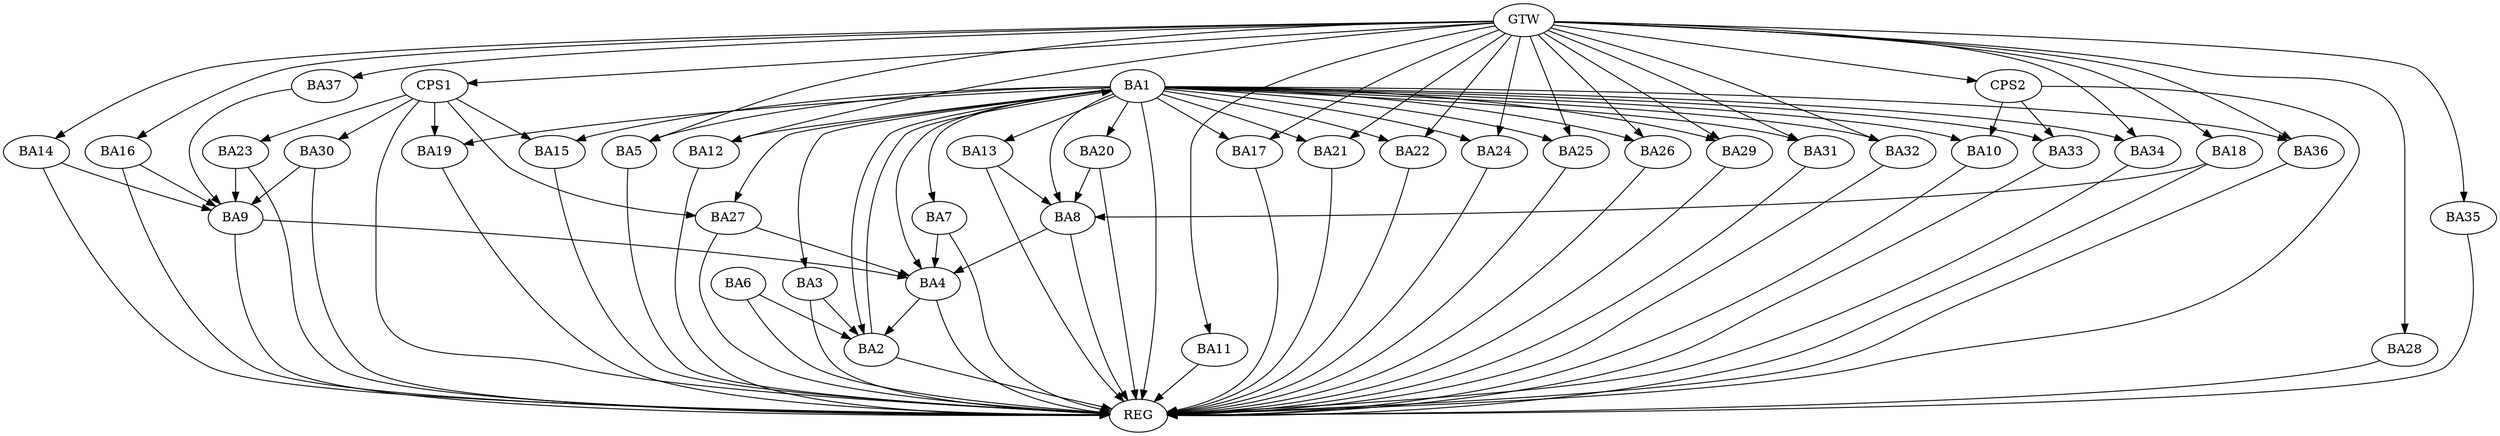 strict digraph G {
  BA1 [ label="BA1" ];
  BA2 [ label="BA2" ];
  BA3 [ label="BA3" ];
  BA4 [ label="BA4" ];
  BA5 [ label="BA5" ];
  BA6 [ label="BA6" ];
  BA7 [ label="BA7" ];
  BA8 [ label="BA8" ];
  BA9 [ label="BA9" ];
  BA10 [ label="BA10" ];
  BA11 [ label="BA11" ];
  BA12 [ label="BA12" ];
  BA13 [ label="BA13" ];
  BA14 [ label="BA14" ];
  BA15 [ label="BA15" ];
  BA16 [ label="BA16" ];
  BA17 [ label="BA17" ];
  BA18 [ label="BA18" ];
  BA19 [ label="BA19" ];
  BA20 [ label="BA20" ];
  BA21 [ label="BA21" ];
  BA22 [ label="BA22" ];
  BA23 [ label="BA23" ];
  BA24 [ label="BA24" ];
  BA25 [ label="BA25" ];
  BA26 [ label="BA26" ];
  BA27 [ label="BA27" ];
  BA28 [ label="BA28" ];
  BA29 [ label="BA29" ];
  BA30 [ label="BA30" ];
  BA31 [ label="BA31" ];
  BA32 [ label="BA32" ];
  BA33 [ label="BA33" ];
  BA34 [ label="BA34" ];
  BA35 [ label="BA35" ];
  BA36 [ label="BA36" ];
  BA37 [ label="BA37" ];
  CPS1 [ label="CPS1" ];
  CPS2 [ label="CPS2" ];
  GTW [ label="GTW" ];
  REG [ label="REG" ];
  BA1 -> BA2;
  BA2 -> BA1;
  BA3 -> BA2;
  BA4 -> BA2;
  BA6 -> BA2;
  BA7 -> BA4;
  BA8 -> BA4;
  BA9 -> BA4;
  BA13 -> BA8;
  BA14 -> BA9;
  BA16 -> BA9;
  BA18 -> BA8;
  BA20 -> BA8;
  BA23 -> BA9;
  BA27 -> BA4;
  BA30 -> BA9;
  BA37 -> BA9;
  CPS1 -> BA30;
  CPS1 -> BA23;
  CPS1 -> BA27;
  CPS1 -> BA19;
  CPS1 -> BA15;
  CPS2 -> BA33;
  CPS2 -> BA10;
  GTW -> BA5;
  GTW -> BA11;
  GTW -> BA12;
  GTW -> BA14;
  GTW -> BA16;
  GTW -> BA17;
  GTW -> BA18;
  GTW -> BA21;
  GTW -> BA22;
  GTW -> BA24;
  GTW -> BA25;
  GTW -> BA26;
  GTW -> BA28;
  GTW -> BA29;
  GTW -> BA31;
  GTW -> BA32;
  GTW -> BA34;
  GTW -> BA35;
  GTW -> BA36;
  GTW -> BA37;
  GTW -> CPS1;
  GTW -> CPS2;
  BA1 -> REG;
  BA2 -> REG;
  BA3 -> REG;
  BA4 -> REG;
  BA5 -> REG;
  BA6 -> REG;
  BA7 -> REG;
  BA8 -> REG;
  BA9 -> REG;
  BA10 -> REG;
  BA11 -> REG;
  BA12 -> REG;
  BA13 -> REG;
  BA14 -> REG;
  BA15 -> REG;
  BA16 -> REG;
  BA17 -> REG;
  BA18 -> REG;
  BA19 -> REG;
  BA20 -> REG;
  BA21 -> REG;
  BA22 -> REG;
  BA23 -> REG;
  BA24 -> REG;
  BA25 -> REG;
  BA26 -> REG;
  BA27 -> REG;
  BA28 -> REG;
  BA29 -> REG;
  BA30 -> REG;
  BA31 -> REG;
  BA32 -> REG;
  BA33 -> REG;
  BA34 -> REG;
  BA35 -> REG;
  BA36 -> REG;
  CPS1 -> REG;
  CPS2 -> REG;
  BA1 -> BA25;
  BA1 -> BA17;
  BA1 -> BA27;
  BA1 -> BA31;
  BA1 -> BA13;
  BA1 -> BA8;
  BA1 -> BA22;
  BA1 -> BA12;
  BA1 -> BA7;
  BA1 -> BA4;
  BA1 -> BA15;
  BA1 -> BA5;
  BA1 -> BA20;
  BA1 -> BA21;
  BA1 -> BA19;
  BA1 -> BA3;
  BA1 -> BA33;
  BA1 -> BA36;
  BA1 -> BA34;
  BA1 -> BA29;
  BA1 -> BA10;
  BA1 -> BA32;
  BA1 -> BA26;
  BA1 -> BA24;
}
